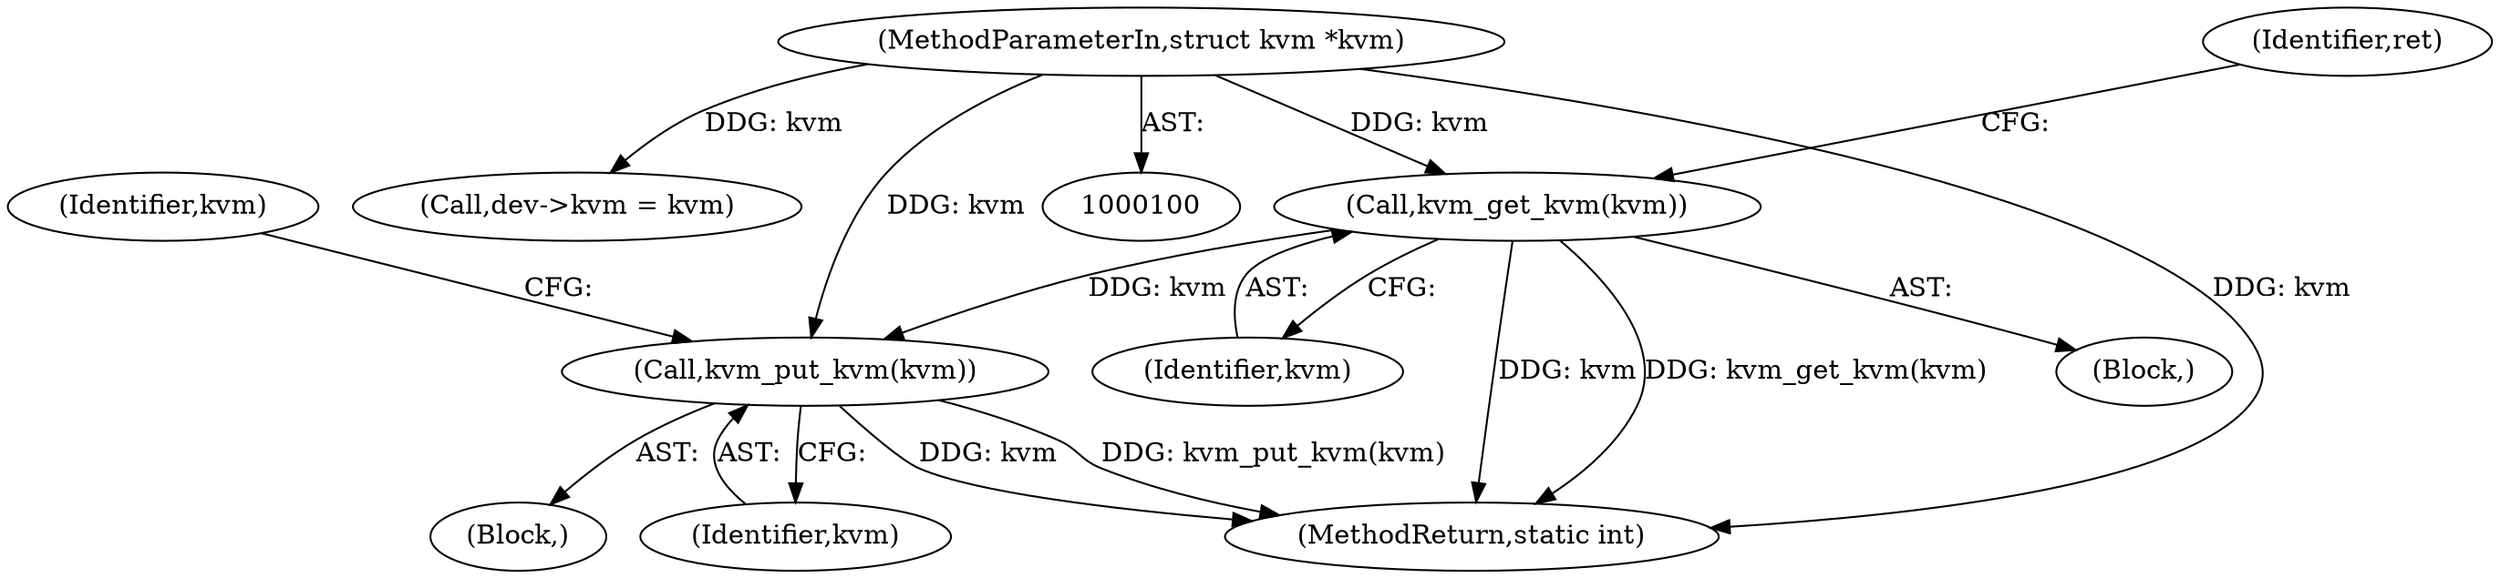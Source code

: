 digraph "0_linux_cfa39381173d5f969daf43582c95ad679189cbc9@pointer" {
"1000234" [label="(Call,kvm_put_kvm(kvm))"];
"1000215" [label="(Call,kvm_get_kvm(kvm))"];
"1000101" [label="(MethodParameterIn,struct kvm *kvm)"];
"1000233" [label="(Block,)"];
"1000234" [label="(Call,kvm_put_kvm(kvm))"];
"1000103" [label="(Block,)"];
"1000101" [label="(MethodParameterIn,struct kvm *kvm)"];
"1000215" [label="(Call,kvm_get_kvm(kvm))"];
"1000164" [label="(Call,dev->kvm = kvm)"];
"1000239" [label="(Identifier,kvm)"];
"1000216" [label="(Identifier,kvm)"];
"1000218" [label="(Identifier,ret)"];
"1000235" [label="(Identifier,kvm)"];
"1000262" [label="(MethodReturn,static int)"];
"1000234" -> "1000233"  [label="AST: "];
"1000234" -> "1000235"  [label="CFG: "];
"1000235" -> "1000234"  [label="AST: "];
"1000239" -> "1000234"  [label="CFG: "];
"1000234" -> "1000262"  [label="DDG: kvm"];
"1000234" -> "1000262"  [label="DDG: kvm_put_kvm(kvm)"];
"1000215" -> "1000234"  [label="DDG: kvm"];
"1000101" -> "1000234"  [label="DDG: kvm"];
"1000215" -> "1000103"  [label="AST: "];
"1000215" -> "1000216"  [label="CFG: "];
"1000216" -> "1000215"  [label="AST: "];
"1000218" -> "1000215"  [label="CFG: "];
"1000215" -> "1000262"  [label="DDG: kvm"];
"1000215" -> "1000262"  [label="DDG: kvm_get_kvm(kvm)"];
"1000101" -> "1000215"  [label="DDG: kvm"];
"1000101" -> "1000100"  [label="AST: "];
"1000101" -> "1000262"  [label="DDG: kvm"];
"1000101" -> "1000164"  [label="DDG: kvm"];
}
